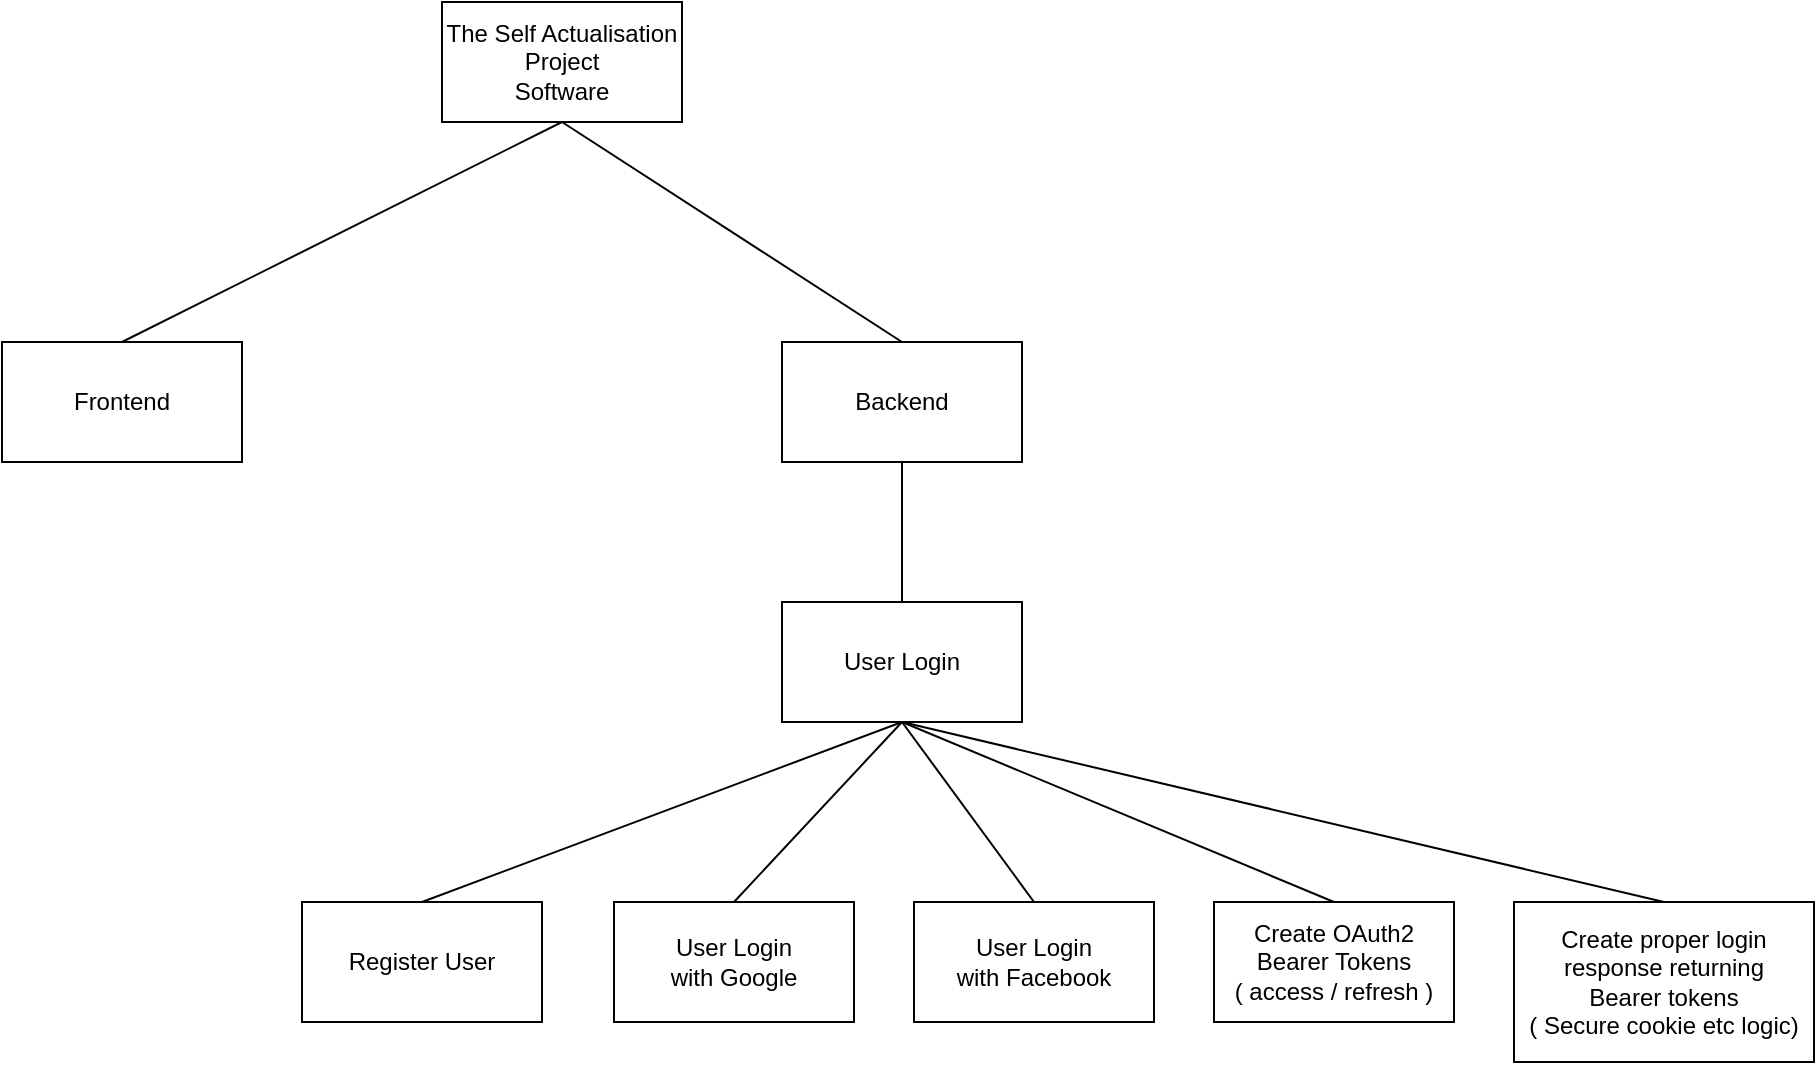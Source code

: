 <mxfile version="28.2.3">
  <diagram name="Pagina-1" id="Maif2-1xLUNzcRXm4W8O">
    <mxGraphModel dx="1426" dy="777" grid="1" gridSize="10" guides="1" tooltips="1" connect="1" arrows="1" fold="1" page="1" pageScale="1" pageWidth="827" pageHeight="1169" math="0" shadow="0">
      <root>
        <mxCell id="0" />
        <mxCell id="1" parent="0" />
        <mxCell id="c8flQg7FPdX3u2bWQ-xX-1" value="The Self Actualisation&lt;br&gt;Project&lt;br&gt;Software" style="rounded=0;whiteSpace=wrap;html=1;" vertex="1" parent="1">
          <mxGeometry x="360" y="180" width="120" height="60" as="geometry" />
        </mxCell>
        <mxCell id="c8flQg7FPdX3u2bWQ-xX-2" value="Frontend" style="rounded=0;whiteSpace=wrap;html=1;" vertex="1" parent="1">
          <mxGeometry x="140" y="350" width="120" height="60" as="geometry" />
        </mxCell>
        <mxCell id="c8flQg7FPdX3u2bWQ-xX-3" value="Backend" style="rounded=0;whiteSpace=wrap;html=1;" vertex="1" parent="1">
          <mxGeometry x="530" y="350" width="120" height="60" as="geometry" />
        </mxCell>
        <mxCell id="c8flQg7FPdX3u2bWQ-xX-4" value="" style="endArrow=none;html=1;rounded=0;entryX=0.5;entryY=1;entryDx=0;entryDy=0;exitX=0.5;exitY=0;exitDx=0;exitDy=0;" edge="1" parent="1" source="c8flQg7FPdX3u2bWQ-xX-2" target="c8flQg7FPdX3u2bWQ-xX-1">
          <mxGeometry width="50" height="50" relative="1" as="geometry">
            <mxPoint x="390" y="430" as="sourcePoint" />
            <mxPoint x="440" y="380" as="targetPoint" />
          </mxGeometry>
        </mxCell>
        <mxCell id="c8flQg7FPdX3u2bWQ-xX-5" value="" style="endArrow=none;html=1;rounded=0;entryX=0.5;entryY=1;entryDx=0;entryDy=0;exitX=0.5;exitY=0;exitDx=0;exitDy=0;" edge="1" parent="1" source="c8flQg7FPdX3u2bWQ-xX-3" target="c8flQg7FPdX3u2bWQ-xX-1">
          <mxGeometry width="50" height="50" relative="1" as="geometry">
            <mxPoint x="140" y="410" as="sourcePoint" />
            <mxPoint x="220" y="300" as="targetPoint" />
          </mxGeometry>
        </mxCell>
        <mxCell id="c8flQg7FPdX3u2bWQ-xX-6" value="User Login" style="rounded=0;whiteSpace=wrap;html=1;" vertex="1" parent="1">
          <mxGeometry x="530" y="480" width="120" height="60" as="geometry" />
        </mxCell>
        <mxCell id="c8flQg7FPdX3u2bWQ-xX-7" value="" style="endArrow=none;html=1;rounded=0;entryX=0.5;entryY=1;entryDx=0;entryDy=0;exitX=0.5;exitY=0;exitDx=0;exitDy=0;" edge="1" parent="1" source="c8flQg7FPdX3u2bWQ-xX-6" target="c8flQg7FPdX3u2bWQ-xX-3">
          <mxGeometry width="50" height="50" relative="1" as="geometry">
            <mxPoint x="300" y="410" as="sourcePoint" />
            <mxPoint x="520" y="300" as="targetPoint" />
          </mxGeometry>
        </mxCell>
        <mxCell id="c8flQg7FPdX3u2bWQ-xX-8" value="User Login&lt;br&gt;with Google" style="rounded=0;whiteSpace=wrap;html=1;" vertex="1" parent="1">
          <mxGeometry x="446" y="630" width="120" height="60" as="geometry" />
        </mxCell>
        <mxCell id="c8flQg7FPdX3u2bWQ-xX-9" value="User Login&lt;br&gt;with Facebook" style="rounded=0;whiteSpace=wrap;html=1;" vertex="1" parent="1">
          <mxGeometry x="596" y="630" width="120" height="60" as="geometry" />
        </mxCell>
        <mxCell id="c8flQg7FPdX3u2bWQ-xX-13" value="Register User" style="rounded=0;whiteSpace=wrap;html=1;" vertex="1" parent="1">
          <mxGeometry x="290" y="630" width="120" height="60" as="geometry" />
        </mxCell>
        <mxCell id="c8flQg7FPdX3u2bWQ-xX-18" value="" style="endArrow=none;html=1;rounded=0;entryX=0.5;entryY=0;entryDx=0;entryDy=0;exitX=0.5;exitY=1;exitDx=0;exitDy=0;" edge="1" parent="1" source="c8flQg7FPdX3u2bWQ-xX-6" target="c8flQg7FPdX3u2bWQ-xX-9">
          <mxGeometry width="50" height="50" relative="1" as="geometry">
            <mxPoint x="580" y="510" as="sourcePoint" />
            <mxPoint x="580" y="440" as="targetPoint" />
          </mxGeometry>
        </mxCell>
        <mxCell id="c8flQg7FPdX3u2bWQ-xX-19" value="" style="endArrow=none;html=1;rounded=0;entryX=0.5;entryY=1;entryDx=0;entryDy=0;exitX=0.5;exitY=0;exitDx=0;exitDy=0;" edge="1" parent="1" source="c8flQg7FPdX3u2bWQ-xX-8" target="c8flQg7FPdX3u2bWQ-xX-6">
          <mxGeometry width="50" height="50" relative="1" as="geometry">
            <mxPoint x="400" y="540" as="sourcePoint" />
            <mxPoint x="400" y="470" as="targetPoint" />
          </mxGeometry>
        </mxCell>
        <mxCell id="c8flQg7FPdX3u2bWQ-xX-20" value="" style="endArrow=none;html=1;rounded=0;entryX=0.5;entryY=1;entryDx=0;entryDy=0;exitX=0.5;exitY=0;exitDx=0;exitDy=0;" edge="1" parent="1" source="c8flQg7FPdX3u2bWQ-xX-13" target="c8flQg7FPdX3u2bWQ-xX-6">
          <mxGeometry width="50" height="50" relative="1" as="geometry">
            <mxPoint x="580" y="510" as="sourcePoint" />
            <mxPoint x="580" y="440" as="targetPoint" />
          </mxGeometry>
        </mxCell>
        <mxCell id="c8flQg7FPdX3u2bWQ-xX-21" value="Create OAuth2&lt;br&gt;Bearer Tokens&lt;br&gt;( access / refresh )" style="rounded=0;whiteSpace=wrap;html=1;" vertex="1" parent="1">
          <mxGeometry x="746" y="630" width="120" height="60" as="geometry" />
        </mxCell>
        <mxCell id="c8flQg7FPdX3u2bWQ-xX-22" value="" style="endArrow=none;html=1;rounded=0;entryX=0.5;entryY=0;entryDx=0;entryDy=0;exitX=0.5;exitY=1;exitDx=0;exitDy=0;" edge="1" parent="1" source="c8flQg7FPdX3u2bWQ-xX-6" target="c8flQg7FPdX3u2bWQ-xX-21">
          <mxGeometry width="50" height="50" relative="1" as="geometry">
            <mxPoint x="660" y="590" as="sourcePoint" />
            <mxPoint x="790" y="680" as="targetPoint" />
          </mxGeometry>
        </mxCell>
        <mxCell id="c8flQg7FPdX3u2bWQ-xX-23" value="Create proper login&lt;div&gt;response returning&lt;/div&gt;&lt;div&gt;Bearer tokens&lt;/div&gt;&lt;div&gt;( Secure cookie etc logic)&lt;/div&gt;" style="rounded=0;whiteSpace=wrap;html=1;" vertex="1" parent="1">
          <mxGeometry x="896" y="630" width="150" height="80" as="geometry" />
        </mxCell>
        <mxCell id="c8flQg7FPdX3u2bWQ-xX-24" value="" style="endArrow=none;html=1;rounded=0;entryX=0.5;entryY=0;entryDx=0;entryDy=0;exitX=0.5;exitY=1;exitDx=0;exitDy=0;" edge="1" parent="1" source="c8flQg7FPdX3u2bWQ-xX-6" target="c8flQg7FPdX3u2bWQ-xX-23">
          <mxGeometry width="50" height="50" relative="1" as="geometry">
            <mxPoint x="810" y="610" as="sourcePoint" />
            <mxPoint x="1090" y="700" as="targetPoint" />
          </mxGeometry>
        </mxCell>
      </root>
    </mxGraphModel>
  </diagram>
</mxfile>
